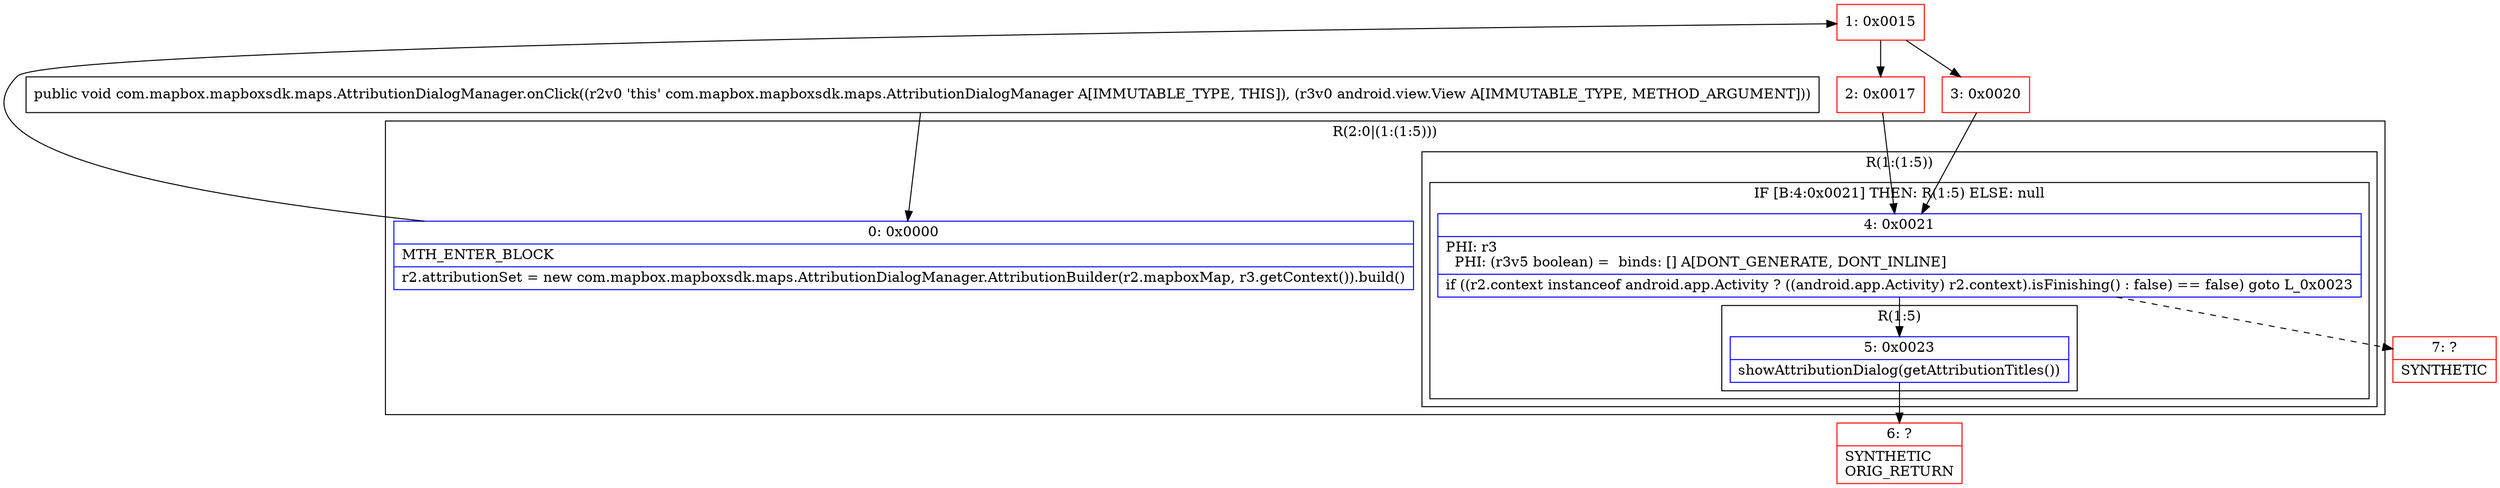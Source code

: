 digraph "CFG forcom.mapbox.mapboxsdk.maps.AttributionDialogManager.onClick(Landroid\/view\/View;)V" {
subgraph cluster_Region_1611044233 {
label = "R(2:0|(1:(1:5)))";
node [shape=record,color=blue];
Node_0 [shape=record,label="{0\:\ 0x0000|MTH_ENTER_BLOCK\l|r2.attributionSet = new com.mapbox.mapboxsdk.maps.AttributionDialogManager.AttributionBuilder(r2.mapboxMap, r3.getContext()).build()\l}"];
subgraph cluster_Region_1493507531 {
label = "R(1:(1:5))";
node [shape=record,color=blue];
subgraph cluster_IfRegion_966702717 {
label = "IF [B:4:0x0021] THEN: R(1:5) ELSE: null";
node [shape=record,color=blue];
Node_4 [shape=record,label="{4\:\ 0x0021|PHI: r3 \l  PHI: (r3v5 boolean) =  binds: [] A[DONT_GENERATE, DONT_INLINE]\l|if ((r2.context instanceof android.app.Activity ? ((android.app.Activity) r2.context).isFinishing() : false) == false) goto L_0x0023\l}"];
subgraph cluster_Region_1225754036 {
label = "R(1:5)";
node [shape=record,color=blue];
Node_5 [shape=record,label="{5\:\ 0x0023|showAttributionDialog(getAttributionTitles())\l}"];
}
}
}
}
Node_1 [shape=record,color=red,label="{1\:\ 0x0015}"];
Node_2 [shape=record,color=red,label="{2\:\ 0x0017}"];
Node_3 [shape=record,color=red,label="{3\:\ 0x0020}"];
Node_6 [shape=record,color=red,label="{6\:\ ?|SYNTHETIC\lORIG_RETURN\l}"];
Node_7 [shape=record,color=red,label="{7\:\ ?|SYNTHETIC\l}"];
MethodNode[shape=record,label="{public void com.mapbox.mapboxsdk.maps.AttributionDialogManager.onClick((r2v0 'this' com.mapbox.mapboxsdk.maps.AttributionDialogManager A[IMMUTABLE_TYPE, THIS]), (r3v0 android.view.View A[IMMUTABLE_TYPE, METHOD_ARGUMENT])) }"];
MethodNode -> Node_0;
Node_0 -> Node_1;
Node_4 -> Node_5;
Node_4 -> Node_7[style=dashed];
Node_5 -> Node_6;
Node_1 -> Node_2;
Node_1 -> Node_3;
Node_2 -> Node_4;
Node_3 -> Node_4;
}

